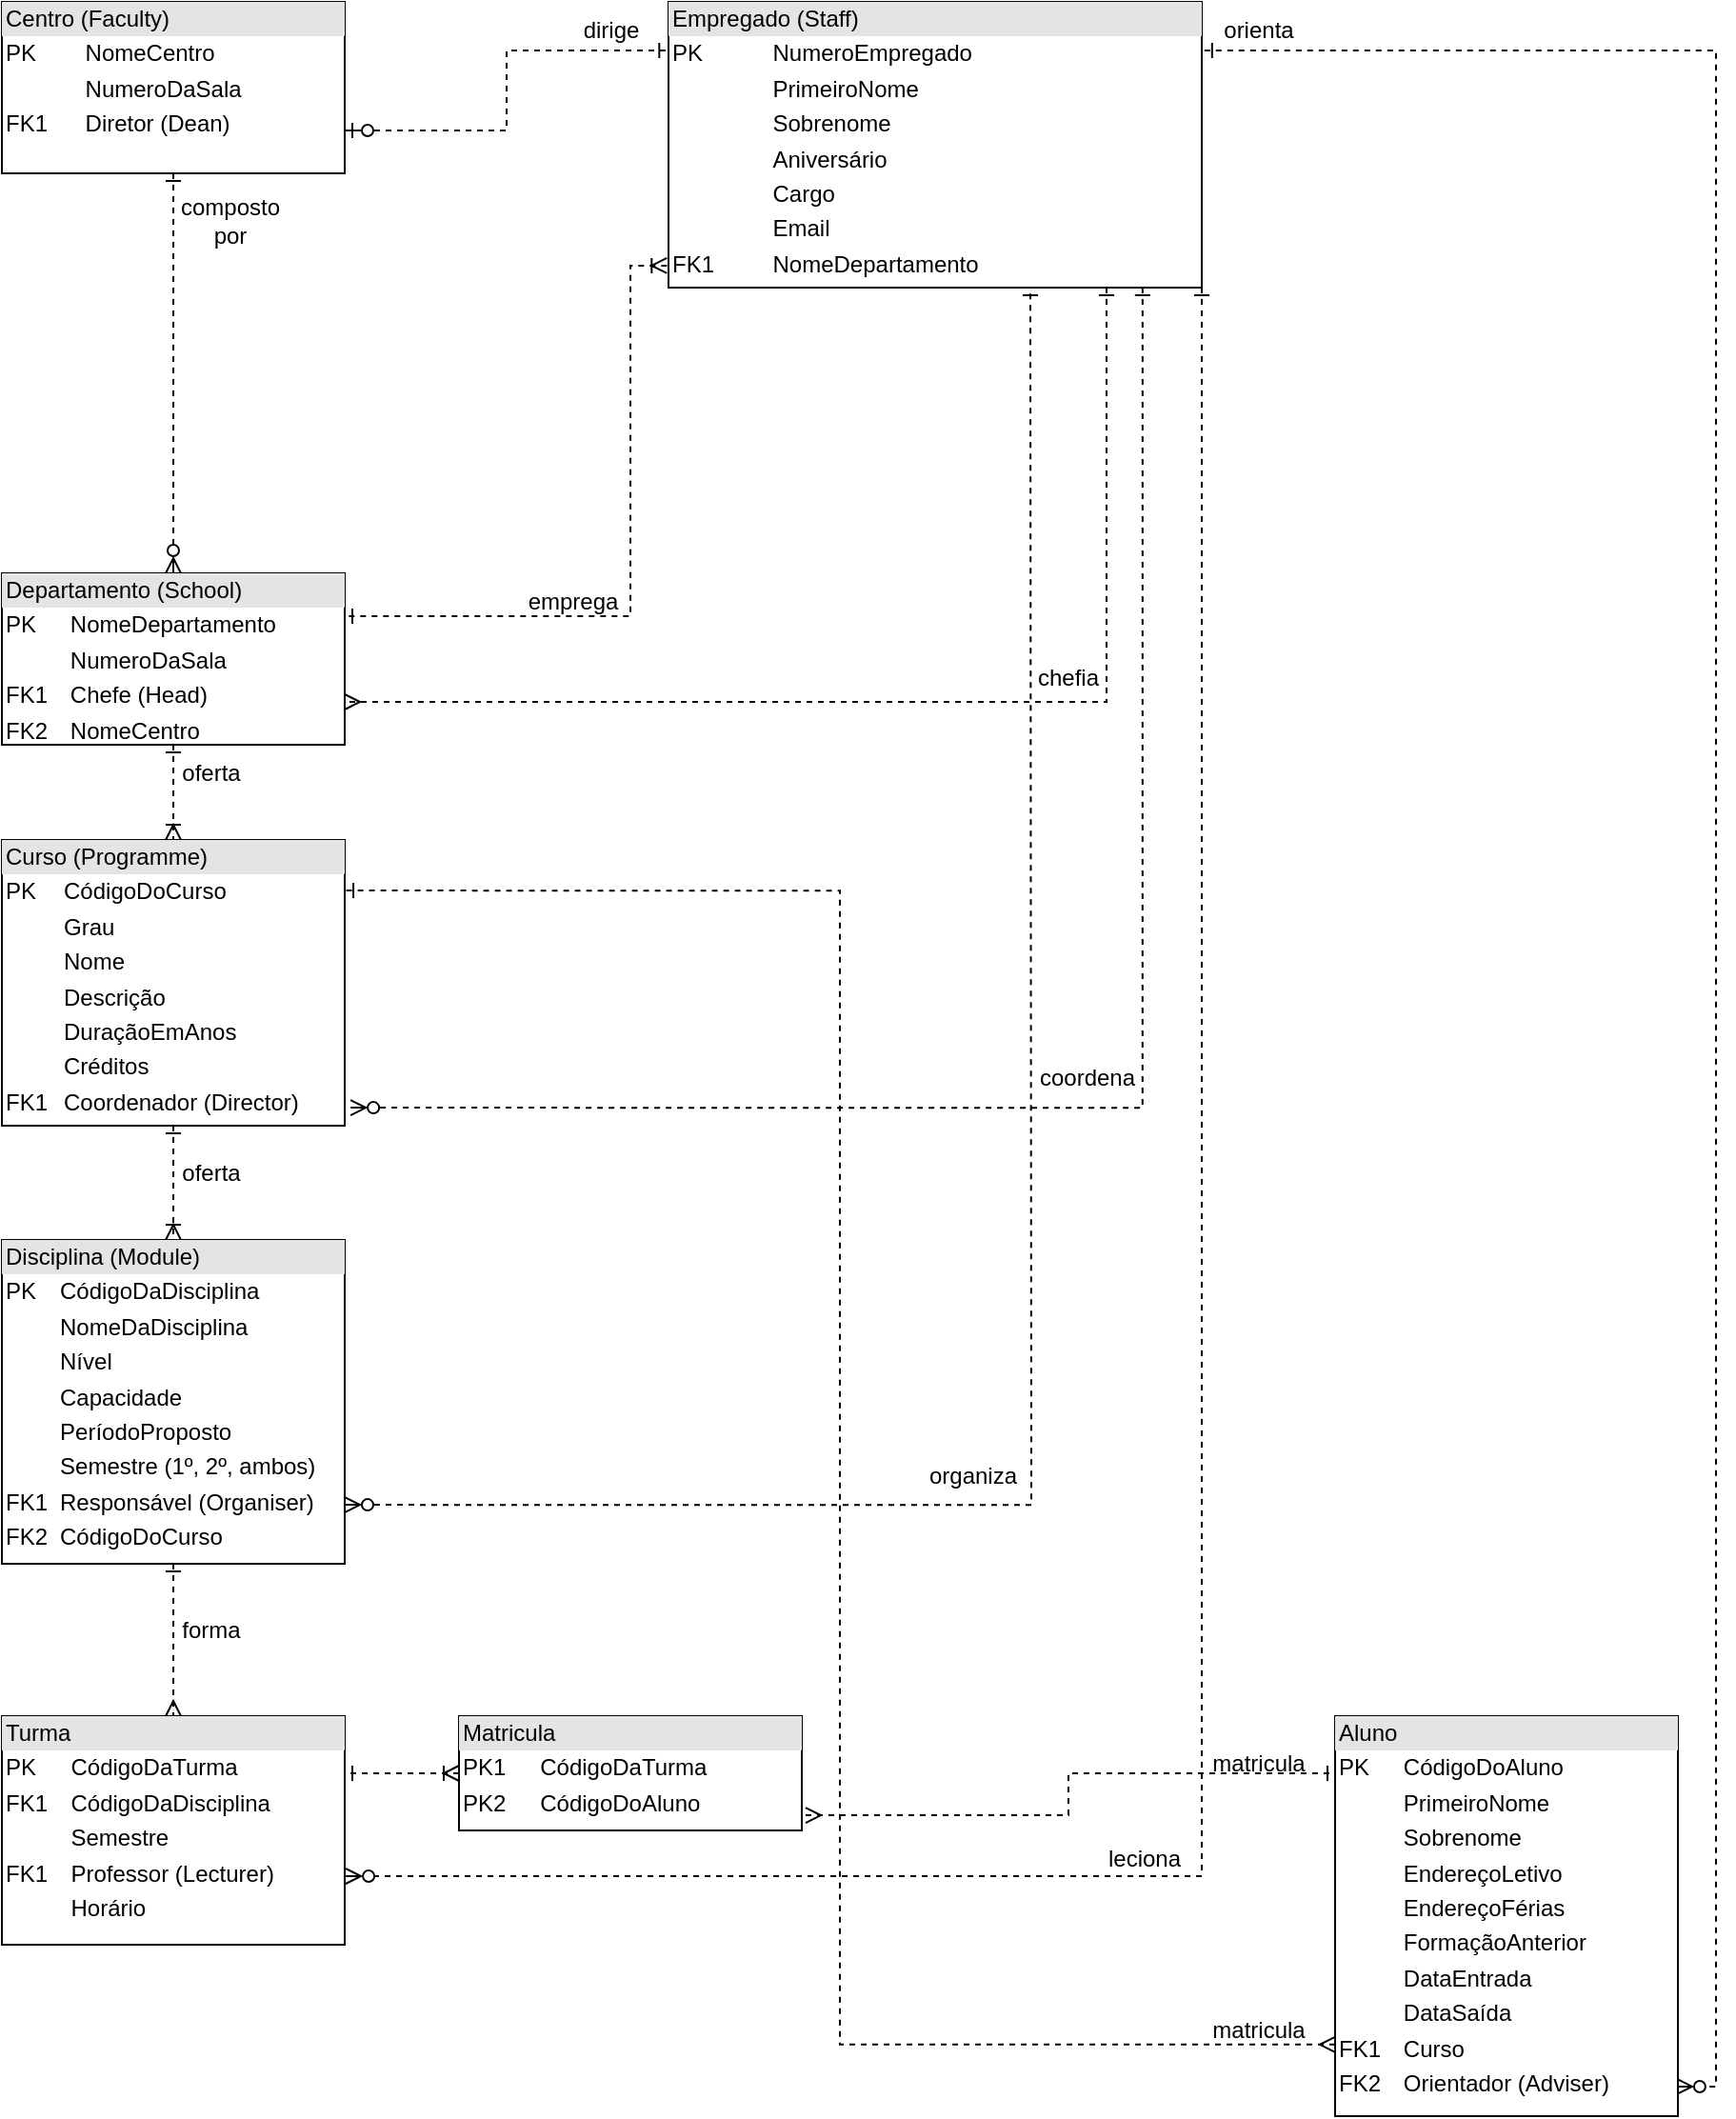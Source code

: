 <mxfile version="20.8.13" type="github">
  <diagram id="prtHgNgQTEPvFCAcTncT" name="Page-1">
    <mxGraphModel dx="2603" dy="1320" grid="0" gridSize="10" guides="0" tooltips="1" connect="1" arrows="1" fold="1" page="0" pageScale="1" pageWidth="827" pageHeight="1169" math="0" shadow="0">
      <root>
        <mxCell id="0" />
        <mxCell id="1" parent="0" />
        <mxCell id="oqYitnOGcyoW-XEgKbCN-7" value="" style="edgeStyle=orthogonalEdgeStyle;rounded=0;orthogonalLoop=1;jettySize=auto;html=1;dashed=1;endArrow=ERzeroToMany;endFill=0;strokeColor=default;startArrow=ERone;startFill=0;" parent="1" source="oqYitnOGcyoW-XEgKbCN-5" target="oqYitnOGcyoW-XEgKbCN-6" edge="1">
          <mxGeometry relative="1" as="geometry" />
        </mxCell>
        <mxCell id="oqYitnOGcyoW-XEgKbCN-15" style="edgeStyle=orthogonalEdgeStyle;rounded=0;orthogonalLoop=1;jettySize=auto;html=1;exitX=1;exitY=0.75;exitDx=0;exitDy=0;entryX=-0.003;entryY=0.17;entryDx=0;entryDy=0;dashed=1;strokeColor=default;startArrow=ERzeroToOne;startFill=0;endArrow=ERone;endFill=0;entryPerimeter=0;" parent="1" source="oqYitnOGcyoW-XEgKbCN-5" target="oqYitnOGcyoW-XEgKbCN-8" edge="1">
          <mxGeometry relative="1" as="geometry" />
        </mxCell>
        <mxCell id="oqYitnOGcyoW-XEgKbCN-5" value="&lt;div style=&quot;box-sizing:border-box;width:100%;background:#e4e4e4;padding:2px;&quot;&gt;Centro (Faculty)&lt;/div&gt;&lt;table style=&quot;width:100%;font-size:1em;&quot; cellpadding=&quot;2&quot; cellspacing=&quot;0&quot;&gt;&lt;tbody&gt;&lt;tr&gt;&lt;td&gt;PK&lt;/td&gt;&lt;td&gt;NomeCentro&lt;/td&gt;&lt;/tr&gt;&lt;tr&gt;&lt;td&gt;&lt;br&gt;&lt;/td&gt;&lt;td&gt;NumeroDaSala&lt;br&gt;&lt;/td&gt;&lt;/tr&gt;&lt;tr&gt;&lt;td&gt;FK1&lt;/td&gt;&lt;td&gt;Diretor (Dean)&lt;/td&gt;&lt;/tr&gt;&lt;/tbody&gt;&lt;/table&gt;" style="verticalAlign=top;align=left;overflow=fill;html=1;" parent="1" vertex="1">
          <mxGeometry x="40" y="380" width="180" height="90" as="geometry" />
        </mxCell>
        <mxCell id="8iWfiWlja4yxhM3yaFxX-2" value="" style="edgeStyle=orthogonalEdgeStyle;rounded=0;orthogonalLoop=1;jettySize=auto;html=1;startArrow=ERone;startFill=0;endArrow=ERoneToMany;endFill=0;dashed=1;" edge="1" parent="1" source="oqYitnOGcyoW-XEgKbCN-6" target="8iWfiWlja4yxhM3yaFxX-1">
          <mxGeometry relative="1" as="geometry" />
        </mxCell>
        <mxCell id="oqYitnOGcyoW-XEgKbCN-6" value="&lt;div style=&quot;box-sizing:border-box;width:100%;background:#e4e4e4;padding:2px;&quot;&gt;Departamento (School)&lt;/div&gt;&lt;table style=&quot;width:100%;font-size:1em;&quot; cellpadding=&quot;2&quot; cellspacing=&quot;0&quot;&gt;&lt;tbody&gt;&lt;tr&gt;&lt;td&gt;PK&lt;/td&gt;&lt;td&gt;NomeDepartamento&lt;/td&gt;&lt;/tr&gt;&lt;tr&gt;&lt;td&gt;&lt;br&gt;&lt;/td&gt;&lt;td&gt;NumeroDaSala&lt;/td&gt;&lt;/tr&gt;&lt;tr&gt;&lt;td&gt;FK1&lt;/td&gt;&lt;td&gt;Chefe (Head)&lt;/td&gt;&lt;/tr&gt;&lt;tr&gt;&lt;td&gt;FK2&lt;/td&gt;&lt;td&gt;NomeCentro&lt;/td&gt;&lt;/tr&gt;&lt;/tbody&gt;&lt;/table&gt;" style="verticalAlign=top;align=left;overflow=fill;html=1;" parent="1" vertex="1">
          <mxGeometry x="40" y="680" width="180" height="90" as="geometry" />
        </mxCell>
        <mxCell id="oqYitnOGcyoW-XEgKbCN-11" style="edgeStyle=orthogonalEdgeStyle;rounded=0;orthogonalLoop=1;jettySize=auto;html=1;entryX=1;entryY=0.25;entryDx=0;entryDy=0;dashed=1;strokeColor=default;startArrow=ERoneToMany;startFill=0;endArrow=ERone;endFill=0;exitX=-0.003;exitY=0.923;exitDx=0;exitDy=0;exitPerimeter=0;" parent="1" source="oqYitnOGcyoW-XEgKbCN-8" target="oqYitnOGcyoW-XEgKbCN-6" edge="1">
          <mxGeometry relative="1" as="geometry">
            <Array as="points">
              <mxPoint x="370" y="519" />
              <mxPoint x="370" y="703" />
            </Array>
          </mxGeometry>
        </mxCell>
        <mxCell id="8iWfiWlja4yxhM3yaFxX-25" style="edgeStyle=orthogonalEdgeStyle;rounded=0;orthogonalLoop=1;jettySize=auto;html=1;entryX=1;entryY=0.75;entryDx=0;entryDy=0;dashed=1;startArrow=ERone;startFill=0;endArrow=ERmany;endFill=0;" edge="1" parent="1" source="oqYitnOGcyoW-XEgKbCN-8" target="oqYitnOGcyoW-XEgKbCN-6">
          <mxGeometry relative="1" as="geometry">
            <Array as="points">
              <mxPoint x="620" y="748" />
            </Array>
          </mxGeometry>
        </mxCell>
        <mxCell id="8iWfiWlja4yxhM3yaFxX-26" style="edgeStyle=orthogonalEdgeStyle;rounded=0;orthogonalLoop=1;jettySize=auto;html=1;entryX=1.003;entryY=0.7;entryDx=0;entryDy=0;entryPerimeter=0;dashed=1;startArrow=ERone;startFill=0;endArrow=ERzeroToMany;endFill=0;" edge="1" parent="1" source="oqYitnOGcyoW-XEgKbCN-8" target="8iWfiWlja4yxhM3yaFxX-19">
          <mxGeometry relative="1" as="geometry">
            <Array as="points">
              <mxPoint x="670" y="1364" />
            </Array>
          </mxGeometry>
        </mxCell>
        <mxCell id="8iWfiWlja4yxhM3yaFxX-30" style="edgeStyle=orthogonalEdgeStyle;rounded=0;orthogonalLoop=1;jettySize=auto;html=1;entryX=0.997;entryY=0.926;entryDx=0;entryDy=0;entryPerimeter=0;dashed=1;startArrow=ERone;startFill=0;endArrow=ERzeroToMany;endFill=0;exitX=1.005;exitY=0.17;exitDx=0;exitDy=0;exitPerimeter=0;" edge="1" parent="1" source="oqYitnOGcyoW-XEgKbCN-8" target="8iWfiWlja4yxhM3yaFxX-29">
          <mxGeometry relative="1" as="geometry" />
        </mxCell>
        <mxCell id="oqYitnOGcyoW-XEgKbCN-8" value="&lt;div style=&quot;box-sizing:border-box;width:100%;background:#e4e4e4;padding:2px;&quot;&gt;Empregado (Staff)&lt;/div&gt;&lt;table style=&quot;width:100%;font-size:1em;&quot; cellpadding=&quot;2&quot; cellspacing=&quot;0&quot;&gt;&lt;tbody&gt;&lt;tr&gt;&lt;td&gt;PK&lt;/td&gt;&lt;td&gt;NumeroEmpregado&lt;/td&gt;&lt;/tr&gt;&lt;tr&gt;&lt;td&gt;&lt;br&gt;&lt;/td&gt;&lt;td&gt;PrimeiroNome&lt;/td&gt;&lt;/tr&gt;&lt;tr&gt;&lt;td&gt;&lt;br&gt;&lt;/td&gt;&lt;td&gt;Sobrenome&lt;/td&gt;&lt;/tr&gt;&lt;tr&gt;&lt;td&gt;&lt;br&gt;&lt;/td&gt;&lt;td&gt;Aniversário&lt;/td&gt;&lt;/tr&gt;&lt;tr&gt;&lt;td&gt;&lt;br&gt;&lt;/td&gt;&lt;td&gt;Cargo&lt;/td&gt;&lt;/tr&gt;&lt;tr&gt;&lt;td&gt;&lt;br&gt;&lt;/td&gt;&lt;td&gt;Email&lt;/td&gt;&lt;/tr&gt;&lt;tr&gt;&lt;td&gt;FK1&lt;/td&gt;&lt;td&gt;NomeDepartamento&lt;/td&gt;&lt;/tr&gt;&lt;tr&gt;&lt;td&gt;&lt;/td&gt;&lt;td&gt;&lt;br&gt;&lt;/td&gt;&lt;/tr&gt;&lt;/tbody&gt;&lt;/table&gt;" style="verticalAlign=top;align=left;overflow=fill;html=1;" parent="1" vertex="1">
          <mxGeometry x="390" y="380" width="280" height="150" as="geometry" />
        </mxCell>
        <mxCell id="oqYitnOGcyoW-XEgKbCN-16" value="composto por" style="text;strokeColor=none;align=center;fillColor=none;html=1;verticalAlign=middle;whiteSpace=wrap;rounded=0;" parent="1" vertex="1">
          <mxGeometry x="130" y="480" width="60" height="30" as="geometry" />
        </mxCell>
        <mxCell id="oqYitnOGcyoW-XEgKbCN-17" value="dirige" style="text;strokeColor=none;align=center;fillColor=none;html=1;verticalAlign=middle;whiteSpace=wrap;rounded=0;" parent="1" vertex="1">
          <mxGeometry x="330" y="380" width="60" height="30" as="geometry" />
        </mxCell>
        <mxCell id="oqYitnOGcyoW-XEgKbCN-18" value="emprega" style="text;strokeColor=none;align=center;fillColor=none;html=1;verticalAlign=middle;whiteSpace=wrap;rounded=0;" parent="1" vertex="1">
          <mxGeometry x="310" y="680" width="60" height="30" as="geometry" />
        </mxCell>
        <mxCell id="oqYitnOGcyoW-XEgKbCN-20" value="chefia" style="text;strokeColor=none;align=center;fillColor=none;html=1;verticalAlign=middle;whiteSpace=wrap;rounded=0;" parent="1" vertex="1">
          <mxGeometry x="570" y="720" width="60" height="30" as="geometry" />
        </mxCell>
        <mxCell id="8iWfiWlja4yxhM3yaFxX-3" style="edgeStyle=orthogonalEdgeStyle;rounded=0;orthogonalLoop=1;jettySize=auto;html=1;entryX=0.889;entryY=1;entryDx=0;entryDy=0;entryPerimeter=0;startArrow=ERzeroToMany;startFill=0;endArrow=ERone;endFill=0;exitX=1.017;exitY=0.937;exitDx=0;exitDy=0;exitPerimeter=0;dashed=1;" edge="1" parent="1" source="8iWfiWlja4yxhM3yaFxX-1" target="oqYitnOGcyoW-XEgKbCN-8">
          <mxGeometry relative="1" as="geometry" />
        </mxCell>
        <mxCell id="8iWfiWlja4yxhM3yaFxX-9" style="edgeStyle=orthogonalEdgeStyle;rounded=0;orthogonalLoop=1;jettySize=auto;html=1;entryX=0.5;entryY=0;entryDx=0;entryDy=0;dashed=1;startArrow=ERone;startFill=0;endArrow=ERoneToMany;endFill=0;" edge="1" parent="1" source="8iWfiWlja4yxhM3yaFxX-1" target="8iWfiWlja4yxhM3yaFxX-8">
          <mxGeometry relative="1" as="geometry" />
        </mxCell>
        <mxCell id="8iWfiWlja4yxhM3yaFxX-1" value="&lt;div style=&quot;box-sizing:border-box;width:100%;background:#e4e4e4;padding:2px;&quot;&gt;Curso (Programme)&lt;/div&gt;&lt;table style=&quot;width:100%;font-size:1em;&quot; cellpadding=&quot;2&quot; cellspacing=&quot;0&quot;&gt;&lt;tbody&gt;&lt;tr&gt;&lt;td&gt;PK&lt;/td&gt;&lt;td&gt;CódigoDoCurso&lt;/td&gt;&lt;/tr&gt;&lt;tr&gt;&lt;td&gt;&lt;br&gt;&lt;/td&gt;&lt;td&gt;Grau&lt;/td&gt;&lt;/tr&gt;&lt;tr&gt;&lt;td&gt;&lt;br&gt;&lt;/td&gt;&lt;td&gt;Nome&lt;/td&gt;&lt;/tr&gt;&lt;tr&gt;&lt;td&gt;&lt;br&gt;&lt;/td&gt;&lt;td&gt;Descrição&lt;br&gt;&lt;/td&gt;&lt;/tr&gt;&lt;tr&gt;&lt;td&gt;&lt;br&gt;&lt;/td&gt;&lt;td&gt;DuraçãoEmAnos&lt;/td&gt;&lt;/tr&gt;&lt;tr&gt;&lt;td&gt;&lt;br&gt;&lt;/td&gt;&lt;td&gt;Créditos&lt;/td&gt;&lt;/tr&gt;&lt;tr&gt;&lt;td&gt;FK1&lt;/td&gt;&lt;td&gt;Coordenador (Director)&lt;/td&gt;&lt;/tr&gt;&lt;tr&gt;&lt;td&gt;&lt;br&gt;&lt;/td&gt;&lt;td&gt;&lt;br&gt;&lt;/td&gt;&lt;/tr&gt;&lt;/tbody&gt;&lt;/table&gt;" style="verticalAlign=top;align=left;overflow=fill;html=1;" vertex="1" parent="1">
          <mxGeometry x="40" y="820" width="180" height="150" as="geometry" />
        </mxCell>
        <mxCell id="8iWfiWlja4yxhM3yaFxX-5" value="oferta" style="text;strokeColor=none;align=center;fillColor=none;html=1;verticalAlign=middle;whiteSpace=wrap;rounded=0;" vertex="1" parent="1">
          <mxGeometry x="120" y="770" width="60" height="30" as="geometry" />
        </mxCell>
        <mxCell id="8iWfiWlja4yxhM3yaFxX-6" value="coordena" style="text;strokeColor=none;align=center;fillColor=none;html=1;verticalAlign=middle;whiteSpace=wrap;rounded=0;" vertex="1" parent="1">
          <mxGeometry x="580" y="930" width="60" height="30" as="geometry" />
        </mxCell>
        <mxCell id="8iWfiWlja4yxhM3yaFxX-10" style="edgeStyle=orthogonalEdgeStyle;rounded=0;orthogonalLoop=1;jettySize=auto;html=1;dashed=1;startArrow=ERzeroToMany;startFill=0;endArrow=ERone;endFill=0;exitX=1;exitY=0.818;exitDx=0;exitDy=0;exitPerimeter=0;" edge="1" parent="1" source="8iWfiWlja4yxhM3yaFxX-8">
          <mxGeometry relative="1" as="geometry">
            <mxPoint x="580" y="530" as="targetPoint" />
          </mxGeometry>
        </mxCell>
        <mxCell id="8iWfiWlja4yxhM3yaFxX-20" value="" style="edgeStyle=orthogonalEdgeStyle;rounded=0;orthogonalLoop=1;jettySize=auto;html=1;dashed=1;startArrow=ERone;startFill=0;endArrow=ERmany;endFill=0;" edge="1" parent="1" source="8iWfiWlja4yxhM3yaFxX-8" target="8iWfiWlja4yxhM3yaFxX-19">
          <mxGeometry relative="1" as="geometry" />
        </mxCell>
        <mxCell id="8iWfiWlja4yxhM3yaFxX-8" value="&lt;div style=&quot;box-sizing:border-box;width:100%;background:#e4e4e4;padding:2px;&quot;&gt;Disciplina (Module)&lt;/div&gt;&lt;table style=&quot;width:100%;font-size:1em;&quot; cellpadding=&quot;2&quot; cellspacing=&quot;0&quot;&gt;&lt;tbody&gt;&lt;tr&gt;&lt;td&gt;PK&lt;/td&gt;&lt;td&gt;CódigoDaDisciplina&lt;/td&gt;&lt;/tr&gt;&lt;tr&gt;&lt;td&gt;&lt;br&gt;&lt;/td&gt;&lt;td&gt;NomeDaDisciplina&lt;/td&gt;&lt;/tr&gt;&lt;tr&gt;&lt;td&gt;&lt;/td&gt;&lt;td&gt;Nível&lt;/td&gt;&lt;/tr&gt;&lt;tr&gt;&lt;td&gt;&lt;br&gt;&lt;/td&gt;&lt;td&gt;Capacidade&lt;/td&gt;&lt;/tr&gt;&lt;tr&gt;&lt;td&gt;&lt;br&gt;&lt;/td&gt;&lt;td&gt;PeríodoProposto&lt;/td&gt;&lt;/tr&gt;&lt;tr&gt;&lt;td&gt;&lt;br&gt;&lt;/td&gt;&lt;td&gt;Semestre (1º, 2º, ambos)&lt;/td&gt;&lt;/tr&gt;&lt;tr&gt;&lt;td&gt;FK1&lt;/td&gt;&lt;td&gt;Responsável (Organiser)&lt;/td&gt;&lt;/tr&gt;&lt;tr&gt;&lt;td&gt;FK2&lt;/td&gt;&lt;td&gt;CódigoDoCurso&lt;/td&gt;&lt;/tr&gt;&lt;/tbody&gt;&lt;/table&gt;" style="verticalAlign=top;align=left;overflow=fill;html=1;" vertex="1" parent="1">
          <mxGeometry x="40" y="1030" width="180" height="170" as="geometry" />
        </mxCell>
        <mxCell id="8iWfiWlja4yxhM3yaFxX-18" value="oferta" style="text;html=1;strokeColor=none;fillColor=none;align=center;verticalAlign=middle;whiteSpace=wrap;rounded=0;" vertex="1" parent="1">
          <mxGeometry x="120" y="980" width="60" height="30" as="geometry" />
        </mxCell>
        <mxCell id="8iWfiWlja4yxhM3yaFxX-19" value="&lt;div style=&quot;box-sizing:border-box;width:100%;background:#e4e4e4;padding:2px;&quot;&gt;Turma&lt;/div&gt;&lt;table style=&quot;width:100%;font-size:1em;&quot; cellpadding=&quot;2&quot; cellspacing=&quot;0&quot;&gt;&lt;tbody&gt;&lt;tr&gt;&lt;td&gt;PK&lt;/td&gt;&lt;td&gt;CódigoDaTurma&lt;/td&gt;&lt;/tr&gt;&lt;tr&gt;&lt;td&gt;FK1&lt;/td&gt;&lt;td&gt;CódigoDaDisciplina&lt;/td&gt;&lt;/tr&gt;&lt;tr&gt;&lt;td&gt;&lt;br&gt;&lt;/td&gt;&lt;td&gt;Semestre&lt;/td&gt;&lt;/tr&gt;&lt;tr&gt;&lt;td&gt;FK1&lt;/td&gt;&lt;td&gt;Professor (Lecturer)&lt;/td&gt;&lt;/tr&gt;&lt;tr&gt;&lt;td&gt;&lt;br&gt;&lt;/td&gt;&lt;td&gt;Horário&lt;/td&gt;&lt;/tr&gt;&lt;/tbody&gt;&lt;/table&gt;" style="verticalAlign=top;align=left;overflow=fill;html=1;" vertex="1" parent="1">
          <mxGeometry x="40" y="1280" width="180" height="120" as="geometry" />
        </mxCell>
        <mxCell id="8iWfiWlja4yxhM3yaFxX-21" value="forma" style="text;html=1;strokeColor=none;fillColor=none;align=center;verticalAlign=middle;whiteSpace=wrap;rounded=0;" vertex="1" parent="1">
          <mxGeometry x="120" y="1220" width="60" height="30" as="geometry" />
        </mxCell>
        <mxCell id="8iWfiWlja4yxhM3yaFxX-22" value="organiza" style="text;html=1;strokeColor=none;fillColor=none;align=center;verticalAlign=middle;whiteSpace=wrap;rounded=0;" vertex="1" parent="1">
          <mxGeometry x="520" y="1139" width="60" height="30" as="geometry" />
        </mxCell>
        <mxCell id="8iWfiWlja4yxhM3yaFxX-28" style="edgeStyle=orthogonalEdgeStyle;rounded=0;orthogonalLoop=1;jettySize=auto;html=1;entryX=1;entryY=0.25;entryDx=0;entryDy=0;dashed=1;startArrow=ERoneToMany;startFill=0;endArrow=ERone;endFill=0;" edge="1" parent="1" source="8iWfiWlja4yxhM3yaFxX-23" target="8iWfiWlja4yxhM3yaFxX-19">
          <mxGeometry relative="1" as="geometry" />
        </mxCell>
        <mxCell id="8iWfiWlja4yxhM3yaFxX-33" style="edgeStyle=orthogonalEdgeStyle;rounded=0;orthogonalLoop=1;jettySize=auto;html=1;entryX=0;entryY=0.143;entryDx=0;entryDy=0;entryPerimeter=0;dashed=1;startArrow=ERmany;startFill=0;endArrow=ERone;endFill=0;exitX=1.011;exitY=0.867;exitDx=0;exitDy=0;exitPerimeter=0;" edge="1" parent="1" source="8iWfiWlja4yxhM3yaFxX-23" target="8iWfiWlja4yxhM3yaFxX-29">
          <mxGeometry relative="1" as="geometry" />
        </mxCell>
        <mxCell id="8iWfiWlja4yxhM3yaFxX-23" value="&lt;div style=&quot;box-sizing:border-box;width:100%;background:#e4e4e4;padding:2px;&quot;&gt;Matricula&lt;/div&gt;&lt;table style=&quot;width:100%;font-size:1em;&quot; cellpadding=&quot;2&quot; cellspacing=&quot;0&quot;&gt;&lt;tbody&gt;&lt;tr&gt;&lt;td&gt;PK1&lt;/td&gt;&lt;td&gt;CódigoDaTurma&lt;/td&gt;&lt;/tr&gt;&lt;tr&gt;&lt;td&gt;PK2&lt;/td&gt;&lt;td&gt;CódigoDoAluno&lt;/td&gt;&lt;/tr&gt;&lt;/tbody&gt;&lt;/table&gt;" style="verticalAlign=top;align=left;overflow=fill;html=1;" vertex="1" parent="1">
          <mxGeometry x="280" y="1280" width="180" height="60" as="geometry" />
        </mxCell>
        <mxCell id="8iWfiWlja4yxhM3yaFxX-27" value="leciona" style="text;html=1;strokeColor=none;fillColor=none;align=center;verticalAlign=middle;whiteSpace=wrap;rounded=0;" vertex="1" parent="1">
          <mxGeometry x="610" y="1340" width="60" height="30" as="geometry" />
        </mxCell>
        <mxCell id="8iWfiWlja4yxhM3yaFxX-32" style="edgeStyle=orthogonalEdgeStyle;rounded=0;orthogonalLoop=1;jettySize=auto;html=1;entryX=1.003;entryY=0.177;entryDx=0;entryDy=0;entryPerimeter=0;dashed=1;startArrow=ERmany;startFill=0;endArrow=ERone;endFill=0;exitX=0;exitY=0.821;exitDx=0;exitDy=0;exitPerimeter=0;" edge="1" parent="1" source="8iWfiWlja4yxhM3yaFxX-29" target="8iWfiWlja4yxhM3yaFxX-1">
          <mxGeometry relative="1" as="geometry" />
        </mxCell>
        <mxCell id="8iWfiWlja4yxhM3yaFxX-29" value="&lt;div style=&quot;box-sizing:border-box;width:100%;background:#e4e4e4;padding:2px;&quot;&gt;Aluno&lt;/div&gt;&lt;table style=&quot;width:100%;font-size:1em;&quot; cellpadding=&quot;2&quot; cellspacing=&quot;0&quot;&gt;&lt;tbody&gt;&lt;tr&gt;&lt;td&gt;PK&lt;/td&gt;&lt;td&gt;CódigoDoAluno&lt;/td&gt;&lt;/tr&gt;&lt;tr&gt;&lt;td&gt;&lt;br&gt;&lt;/td&gt;&lt;td&gt;PrimeiroNome&lt;/td&gt;&lt;/tr&gt;&lt;tr&gt;&lt;td&gt;&lt;/td&gt;&lt;td&gt;Sobrenome&lt;/td&gt;&lt;/tr&gt;&lt;tr&gt;&lt;td&gt;&lt;br&gt;&lt;/td&gt;&lt;td&gt;EndereçoLetivo&lt;/td&gt;&lt;/tr&gt;&lt;tr&gt;&lt;td&gt;&lt;br&gt;&lt;/td&gt;&lt;td&gt;EndereçoFérias&lt;/td&gt;&lt;/tr&gt;&lt;tr&gt;&lt;td&gt;&lt;br&gt;&lt;/td&gt;&lt;td&gt;FormaçãoAnterior&lt;/td&gt;&lt;/tr&gt;&lt;tr&gt;&lt;td&gt;&lt;br&gt;&lt;/td&gt;&lt;td&gt;DataEntrada&lt;/td&gt;&lt;/tr&gt;&lt;tr&gt;&lt;td&gt;&lt;br&gt;&lt;/td&gt;&lt;td&gt;DataSaída&lt;/td&gt;&lt;/tr&gt;&lt;tr&gt;&lt;td&gt;FK1&lt;/td&gt;&lt;td&gt;Curso&lt;/td&gt;&lt;/tr&gt;&lt;tr&gt;&lt;td&gt;FK2&lt;/td&gt;&lt;td&gt;Orientador (Adviser)&lt;/td&gt;&lt;/tr&gt;&lt;/tbody&gt;&lt;/table&gt;" style="verticalAlign=top;align=left;overflow=fill;html=1;" vertex="1" parent="1">
          <mxGeometry x="740" y="1280" width="180" height="210" as="geometry" />
        </mxCell>
        <mxCell id="8iWfiWlja4yxhM3yaFxX-31" value="orienta" style="text;html=1;strokeColor=none;fillColor=none;align=center;verticalAlign=middle;whiteSpace=wrap;rounded=0;" vertex="1" parent="1">
          <mxGeometry x="670" y="380" width="60" height="30" as="geometry" />
        </mxCell>
        <mxCell id="8iWfiWlja4yxhM3yaFxX-34" value="matricula" style="text;html=1;strokeColor=none;fillColor=none;align=center;verticalAlign=middle;whiteSpace=wrap;rounded=0;" vertex="1" parent="1">
          <mxGeometry x="670" y="1290" width="60" height="30" as="geometry" />
        </mxCell>
        <mxCell id="8iWfiWlja4yxhM3yaFxX-35" value="matricula" style="text;html=1;strokeColor=none;fillColor=none;align=center;verticalAlign=middle;whiteSpace=wrap;rounded=0;" vertex="1" parent="1">
          <mxGeometry x="670" y="1430" width="60" height="30" as="geometry" />
        </mxCell>
      </root>
    </mxGraphModel>
  </diagram>
</mxfile>
